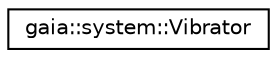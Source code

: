 digraph G
{
  edge [fontname="Helvetica",fontsize="10",labelfontname="Helvetica",labelfontsize="10"];
  node [fontname="Helvetica",fontsize="10",shape=record];
  rankdir=LR;
  Node1 [label="gaia::system::Vibrator",height=0.2,width=0.4,color="black", fillcolor="white", style="filled",URL="$d2/d58/classgaia_1_1system_1_1_vibrator.html",tooltip="Class that operates the vibrator on the device."];
}
